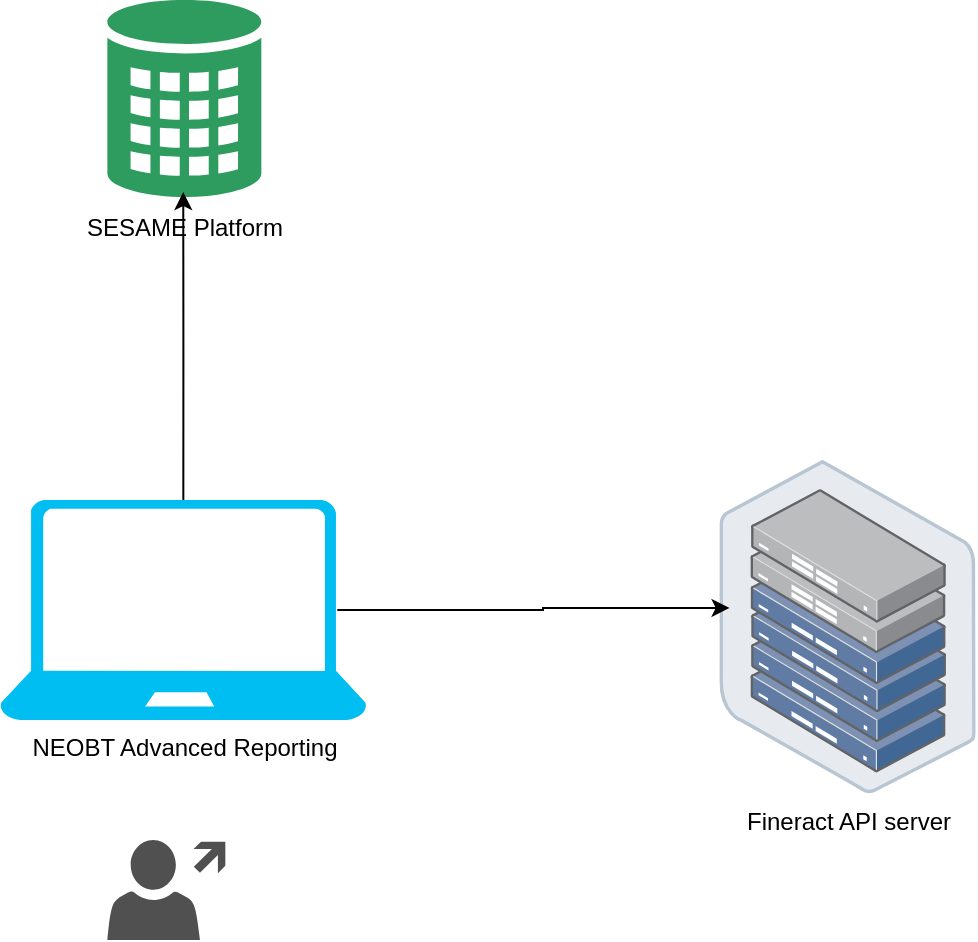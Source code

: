 <mxfile version="24.7.10">
  <diagram name="Page-1" id="jOQu8aM6xllvkQo-hAW9">
    <mxGraphModel dx="2605" dy="1418" grid="1" gridSize="10" guides="1" tooltips="1" connect="1" arrows="1" fold="1" page="1" pageScale="1" pageWidth="850" pageHeight="850" math="0" shadow="0">
      <root>
        <mxCell id="0" />
        <mxCell id="1" parent="0" />
        <mxCell id="OUb1y9qrvekkct39HtPh-3" value="NEOBT Advanced Reporting" style="verticalLabelPosition=bottom;html=1;verticalAlign=top;align=center;strokeColor=none;fillColor=#00BEF2;shape=mxgraph.azure.laptop;pointerEvents=1;" vertex="1" parent="1">
          <mxGeometry x="220" y="420" width="183.33" height="110" as="geometry" />
        </mxCell>
        <mxCell id="OUb1y9qrvekkct39HtPh-4" value="Fineract API server" style="image;points=[];aspect=fixed;html=1;align=center;shadow=0;dashed=0;image=img/lib/allied_telesis/storage/Datacenter_Server_Half_Rack_ToR.svg;" vertex="1" parent="1">
          <mxGeometry x="579.67" y="400" width="128.2" height="166.57" as="geometry" />
        </mxCell>
        <mxCell id="OUb1y9qrvekkct39HtPh-6" value="SESAME Platform" style="sketch=0;html=1;aspect=fixed;strokeColor=none;shadow=0;align=center;fillColor=#2D9C5E;verticalAlign=top;labelPosition=center;verticalLabelPosition=bottom;shape=mxgraph.gcp2.external_data_center" vertex="1" parent="1">
          <mxGeometry x="273.67" y="170" width="77" height="100" as="geometry" />
        </mxCell>
        <mxCell id="OUb1y9qrvekkct39HtPh-8" style="edgeStyle=orthogonalEdgeStyle;rounded=0;orthogonalLoop=1;jettySize=auto;html=1;exitX=0.5;exitY=0;exitDx=0;exitDy=0;exitPerimeter=0;entryX=0.493;entryY=0.96;entryDx=0;entryDy=0;entryPerimeter=0;" edge="1" parent="1" source="OUb1y9qrvekkct39HtPh-3" target="OUb1y9qrvekkct39HtPh-6">
          <mxGeometry relative="1" as="geometry" />
        </mxCell>
        <mxCell id="OUb1y9qrvekkct39HtPh-10" style="edgeStyle=orthogonalEdgeStyle;rounded=0;orthogonalLoop=1;jettySize=auto;html=1;exitX=0.92;exitY=0.5;exitDx=0;exitDy=0;exitPerimeter=0;entryX=0.04;entryY=0.444;entryDx=0;entryDy=0;entryPerimeter=0;" edge="1" parent="1" source="OUb1y9qrvekkct39HtPh-3" target="OUb1y9qrvekkct39HtPh-4">
          <mxGeometry relative="1" as="geometry" />
        </mxCell>
        <mxCell id="OUb1y9qrvekkct39HtPh-11" value="" style="sketch=0;pointerEvents=1;shadow=0;dashed=0;html=1;strokeColor=none;fillColor=#505050;labelPosition=center;verticalLabelPosition=bottom;verticalAlign=top;outlineConnect=0;align=center;shape=mxgraph.office.users.user_external;" vertex="1" parent="1">
          <mxGeometry x="273.67" y="590" width="59" height="50" as="geometry" />
        </mxCell>
      </root>
    </mxGraphModel>
  </diagram>
</mxfile>
